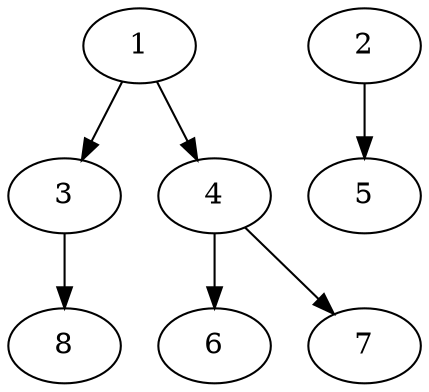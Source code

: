 // DAG automatically generated by daggen at Fri May 24 12:58:02 2024
// daggen-master/daggen -n 8 --fat 0.5 --density 0.5 --regular 0.5 --jump 2 --minalpha 20 --maxalpha 50 --dot -o dags_dot_8/sim_2.dot 
digraph G {
  1 [size="105530458932", alpha="36.26"]
  1 -> 3 [size ="301989888"]
  1 -> 4 [size ="301989888"]
  2 [size="28991029248", alpha="26.72"]
  2 -> 5 [size ="75497472"]
  3 [size="8589934592", alpha="27.95"]
  3 -> 8 [size ="33554432"]
  4 [size="20538825828", alpha="28.89"]
  4 -> 6 [size ="75497472"]
  4 -> 7 [size ="75497472"]
  5 [size="8589934592", alpha="25.96"]
  6 [size="531238144703", alpha="49.71"]
  7 [size="28991029248", alpha="49.26"]
  8 [size="444859740797", alpha="49.98"]
}
